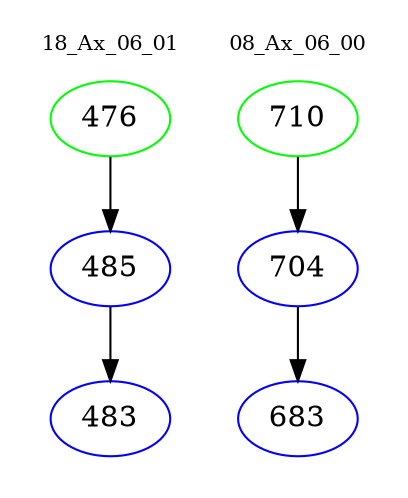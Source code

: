 digraph{
subgraph cluster_0 {
color = white
label = "18_Ax_06_01";
fontsize=10;
T0_476 [label="476", color="green"]
T0_476 -> T0_485 [color="black"]
T0_485 [label="485", color="blue"]
T0_485 -> T0_483 [color="black"]
T0_483 [label="483", color="blue"]
}
subgraph cluster_1 {
color = white
label = "08_Ax_06_00";
fontsize=10;
T1_710 [label="710", color="green"]
T1_710 -> T1_704 [color="black"]
T1_704 [label="704", color="blue"]
T1_704 -> T1_683 [color="black"]
T1_683 [label="683", color="blue"]
}
}
